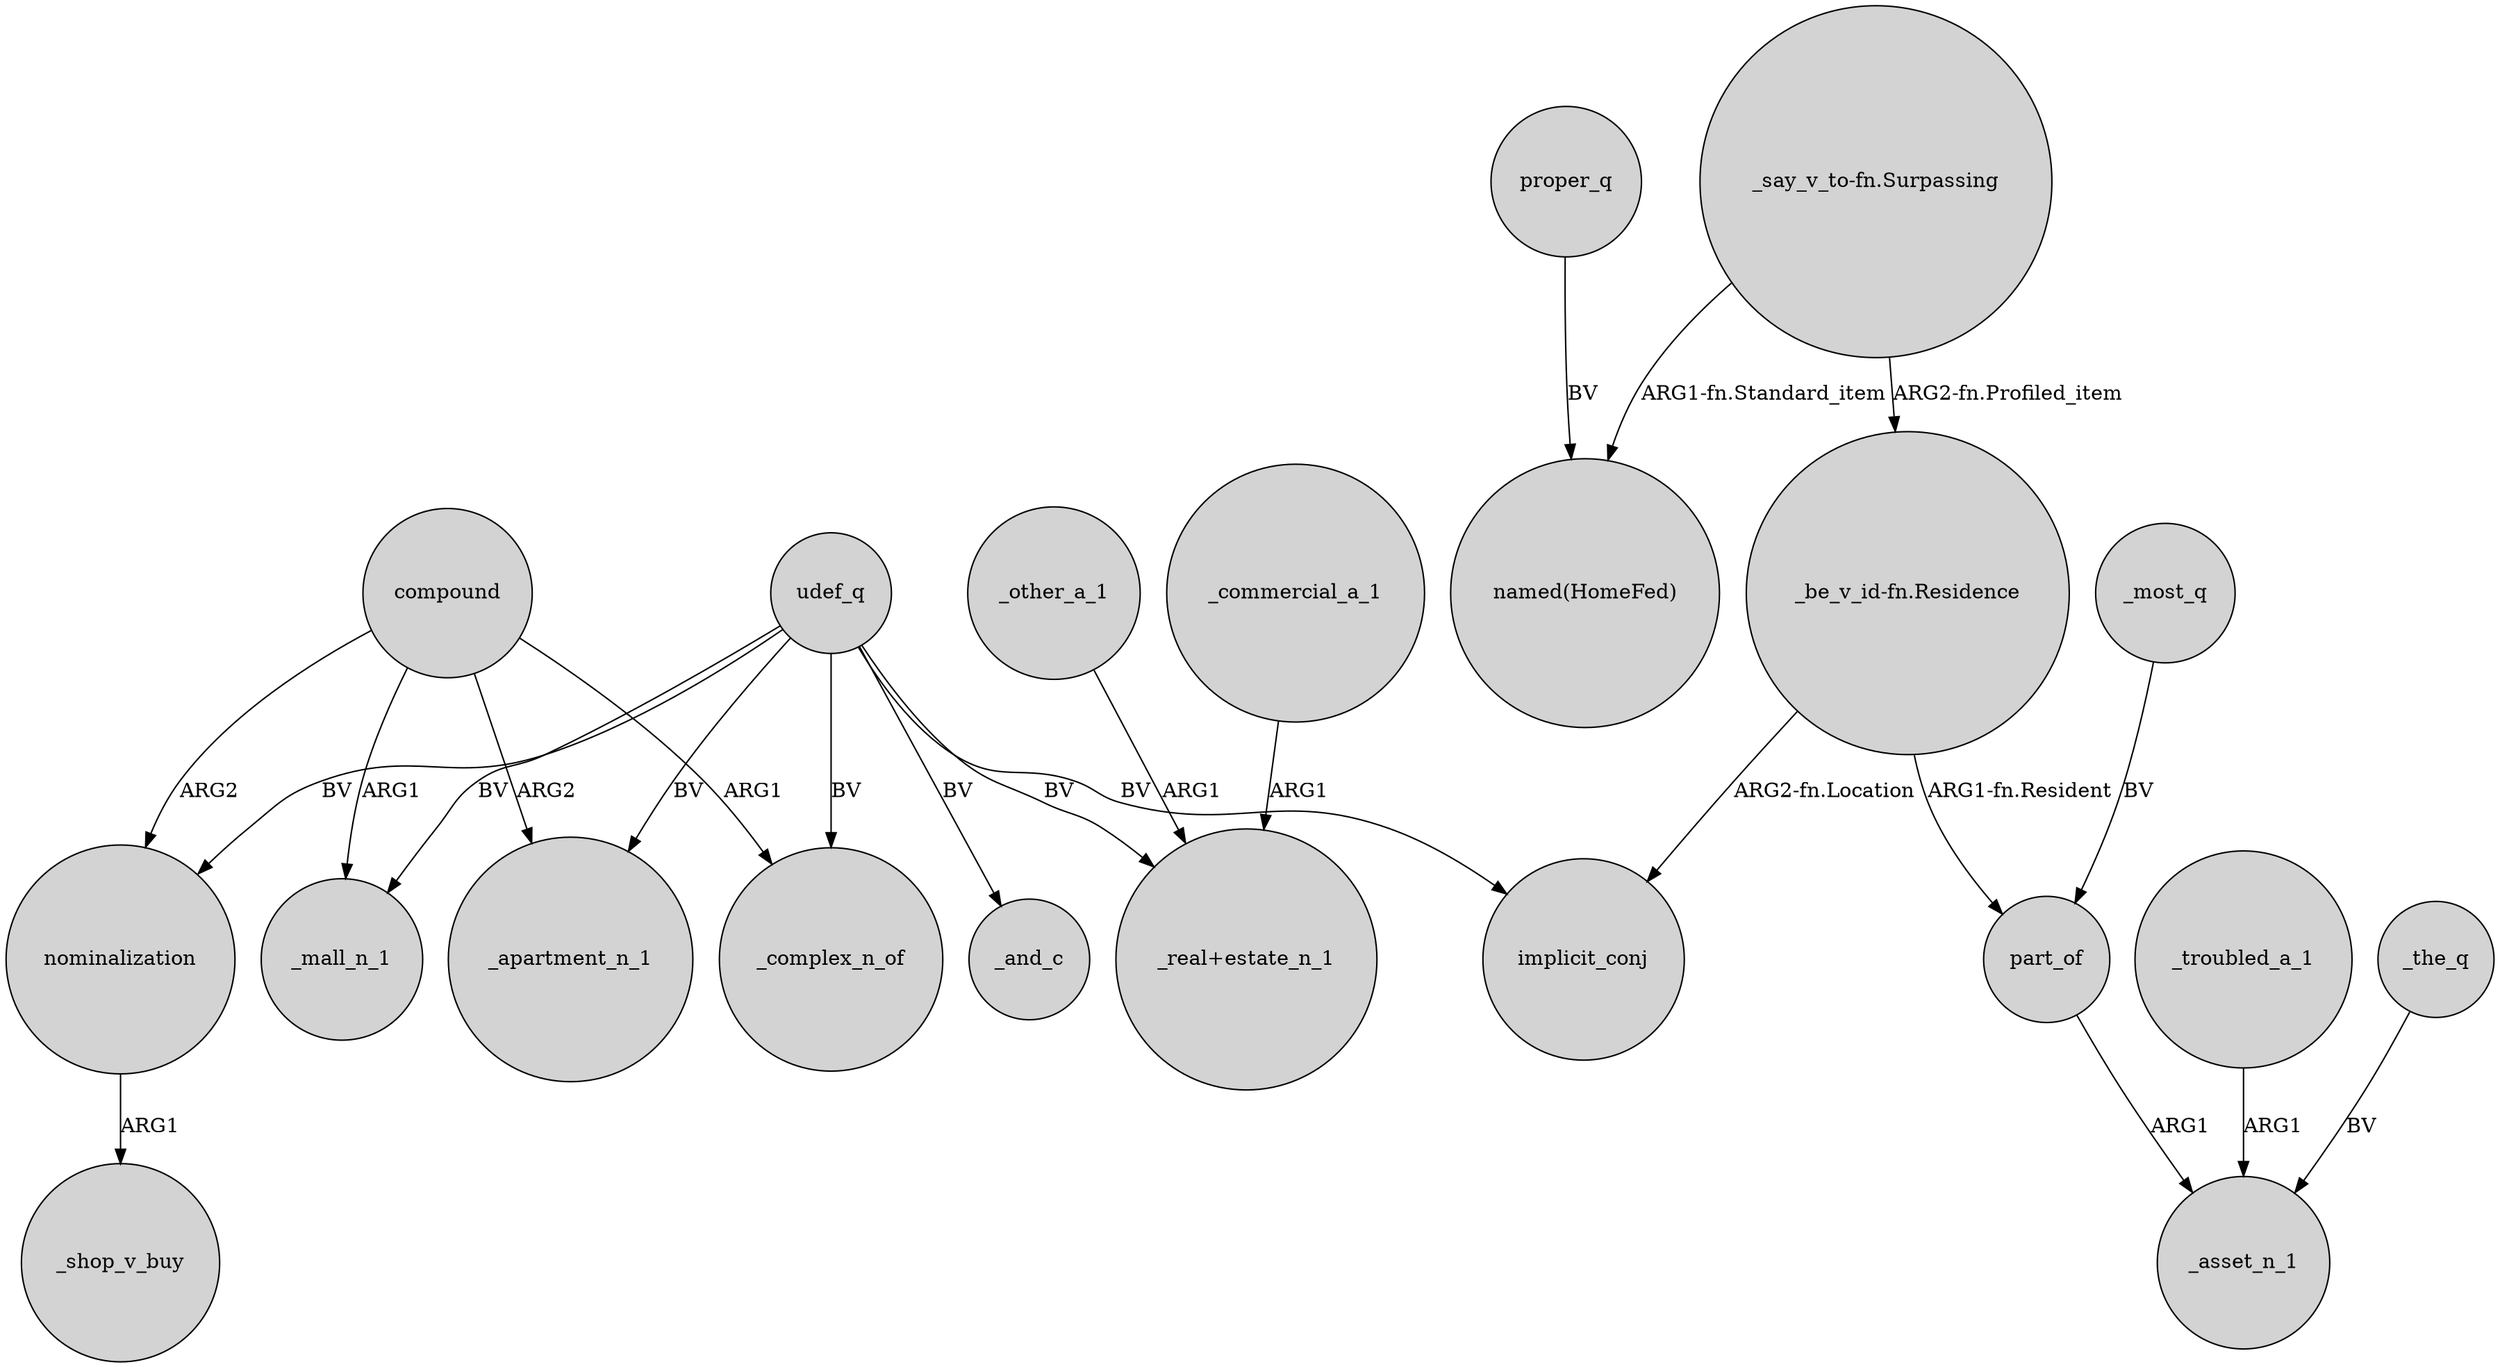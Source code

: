 digraph {
	node [shape=circle style=filled]
	_the_q -> _asset_n_1 [label=BV]
	_commercial_a_1 -> "_real+estate_n_1" [label=ARG1]
	part_of -> _asset_n_1 [label=ARG1]
	"_be_v_id-fn.Residence" -> implicit_conj [label="ARG2-fn.Location"]
	compound -> _mall_n_1 [label=ARG1]
	_troubled_a_1 -> _asset_n_1 [label=ARG1]
	udef_q -> nominalization [label=BV]
	udef_q -> _and_c [label=BV]
	proper_q -> "named(HomeFed)" [label=BV]
	nominalization -> _shop_v_buy [label=ARG1]
	compound -> nominalization [label=ARG2]
	_other_a_1 -> "_real+estate_n_1" [label=ARG1]
	"_be_v_id-fn.Residence" -> part_of [label="ARG1-fn.Resident"]
	_most_q -> part_of [label=BV]
	compound -> _apartment_n_1 [label=ARG2]
	udef_q -> _mall_n_1 [label=BV]
	"_say_v_to-fn.Surpassing" -> "named(HomeFed)" [label="ARG1-fn.Standard_item"]
	udef_q -> _complex_n_of [label=BV]
	udef_q -> "_real+estate_n_1" [label=BV]
	udef_q -> implicit_conj [label=BV]
	compound -> _complex_n_of [label=ARG1]
	udef_q -> _apartment_n_1 [label=BV]
	"_say_v_to-fn.Surpassing" -> "_be_v_id-fn.Residence" [label="ARG2-fn.Profiled_item"]
}
